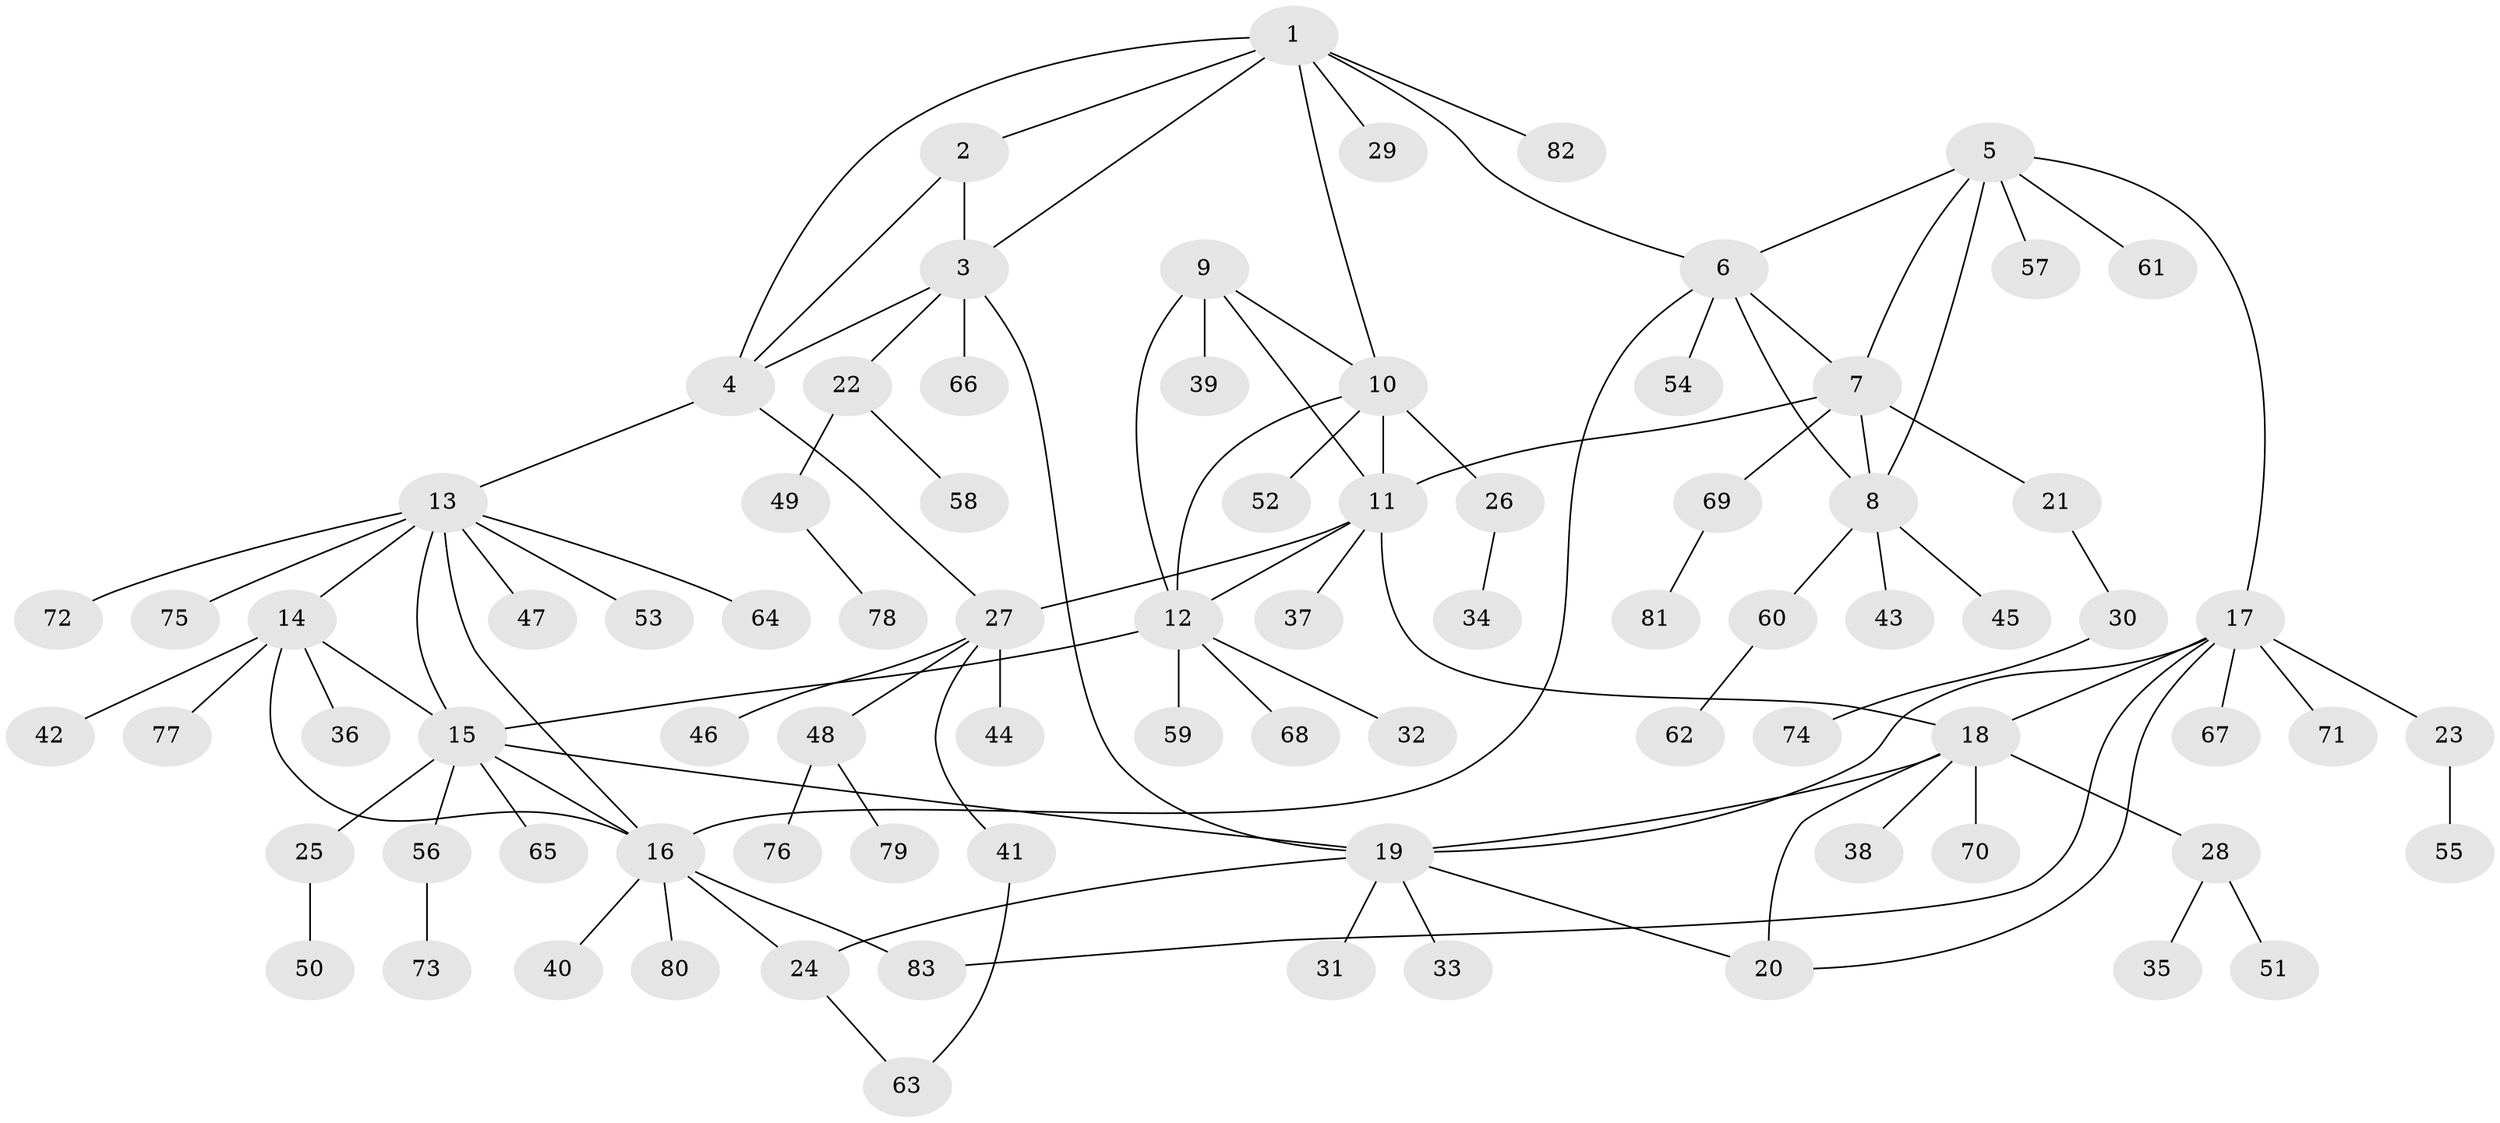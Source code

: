// coarse degree distribution, {1: 0.48, 4: 0.16, 5: 0.16, 2: 0.04, 3: 0.04, 6: 0.08, 9: 0.04}
// Generated by graph-tools (version 1.1) at 2025/37/03/04/25 23:37:37]
// undirected, 83 vertices, 107 edges
graph export_dot {
  node [color=gray90,style=filled];
  1;
  2;
  3;
  4;
  5;
  6;
  7;
  8;
  9;
  10;
  11;
  12;
  13;
  14;
  15;
  16;
  17;
  18;
  19;
  20;
  21;
  22;
  23;
  24;
  25;
  26;
  27;
  28;
  29;
  30;
  31;
  32;
  33;
  34;
  35;
  36;
  37;
  38;
  39;
  40;
  41;
  42;
  43;
  44;
  45;
  46;
  47;
  48;
  49;
  50;
  51;
  52;
  53;
  54;
  55;
  56;
  57;
  58;
  59;
  60;
  61;
  62;
  63;
  64;
  65;
  66;
  67;
  68;
  69;
  70;
  71;
  72;
  73;
  74;
  75;
  76;
  77;
  78;
  79;
  80;
  81;
  82;
  83;
  1 -- 2;
  1 -- 3;
  1 -- 4;
  1 -- 6;
  1 -- 10;
  1 -- 29;
  1 -- 82;
  2 -- 3;
  2 -- 4;
  3 -- 4;
  3 -- 19;
  3 -- 22;
  3 -- 66;
  4 -- 13;
  4 -- 27;
  5 -- 6;
  5 -- 7;
  5 -- 8;
  5 -- 17;
  5 -- 57;
  5 -- 61;
  6 -- 7;
  6 -- 8;
  6 -- 16;
  6 -- 54;
  7 -- 8;
  7 -- 11;
  7 -- 21;
  7 -- 69;
  8 -- 43;
  8 -- 45;
  8 -- 60;
  9 -- 10;
  9 -- 11;
  9 -- 12;
  9 -- 39;
  10 -- 11;
  10 -- 12;
  10 -- 26;
  10 -- 52;
  11 -- 12;
  11 -- 18;
  11 -- 27;
  11 -- 37;
  12 -- 15;
  12 -- 32;
  12 -- 59;
  12 -- 68;
  13 -- 14;
  13 -- 15;
  13 -- 16;
  13 -- 47;
  13 -- 53;
  13 -- 64;
  13 -- 72;
  13 -- 75;
  14 -- 15;
  14 -- 16;
  14 -- 36;
  14 -- 42;
  14 -- 77;
  15 -- 16;
  15 -- 19;
  15 -- 25;
  15 -- 56;
  15 -- 65;
  16 -- 24;
  16 -- 40;
  16 -- 80;
  16 -- 83;
  17 -- 18;
  17 -- 19;
  17 -- 20;
  17 -- 23;
  17 -- 67;
  17 -- 71;
  17 -- 83;
  18 -- 19;
  18 -- 20;
  18 -- 28;
  18 -- 38;
  18 -- 70;
  19 -- 20;
  19 -- 24;
  19 -- 31;
  19 -- 33;
  21 -- 30;
  22 -- 49;
  22 -- 58;
  23 -- 55;
  24 -- 63;
  25 -- 50;
  26 -- 34;
  27 -- 41;
  27 -- 44;
  27 -- 46;
  27 -- 48;
  28 -- 35;
  28 -- 51;
  30 -- 74;
  41 -- 63;
  48 -- 76;
  48 -- 79;
  49 -- 78;
  56 -- 73;
  60 -- 62;
  69 -- 81;
}
